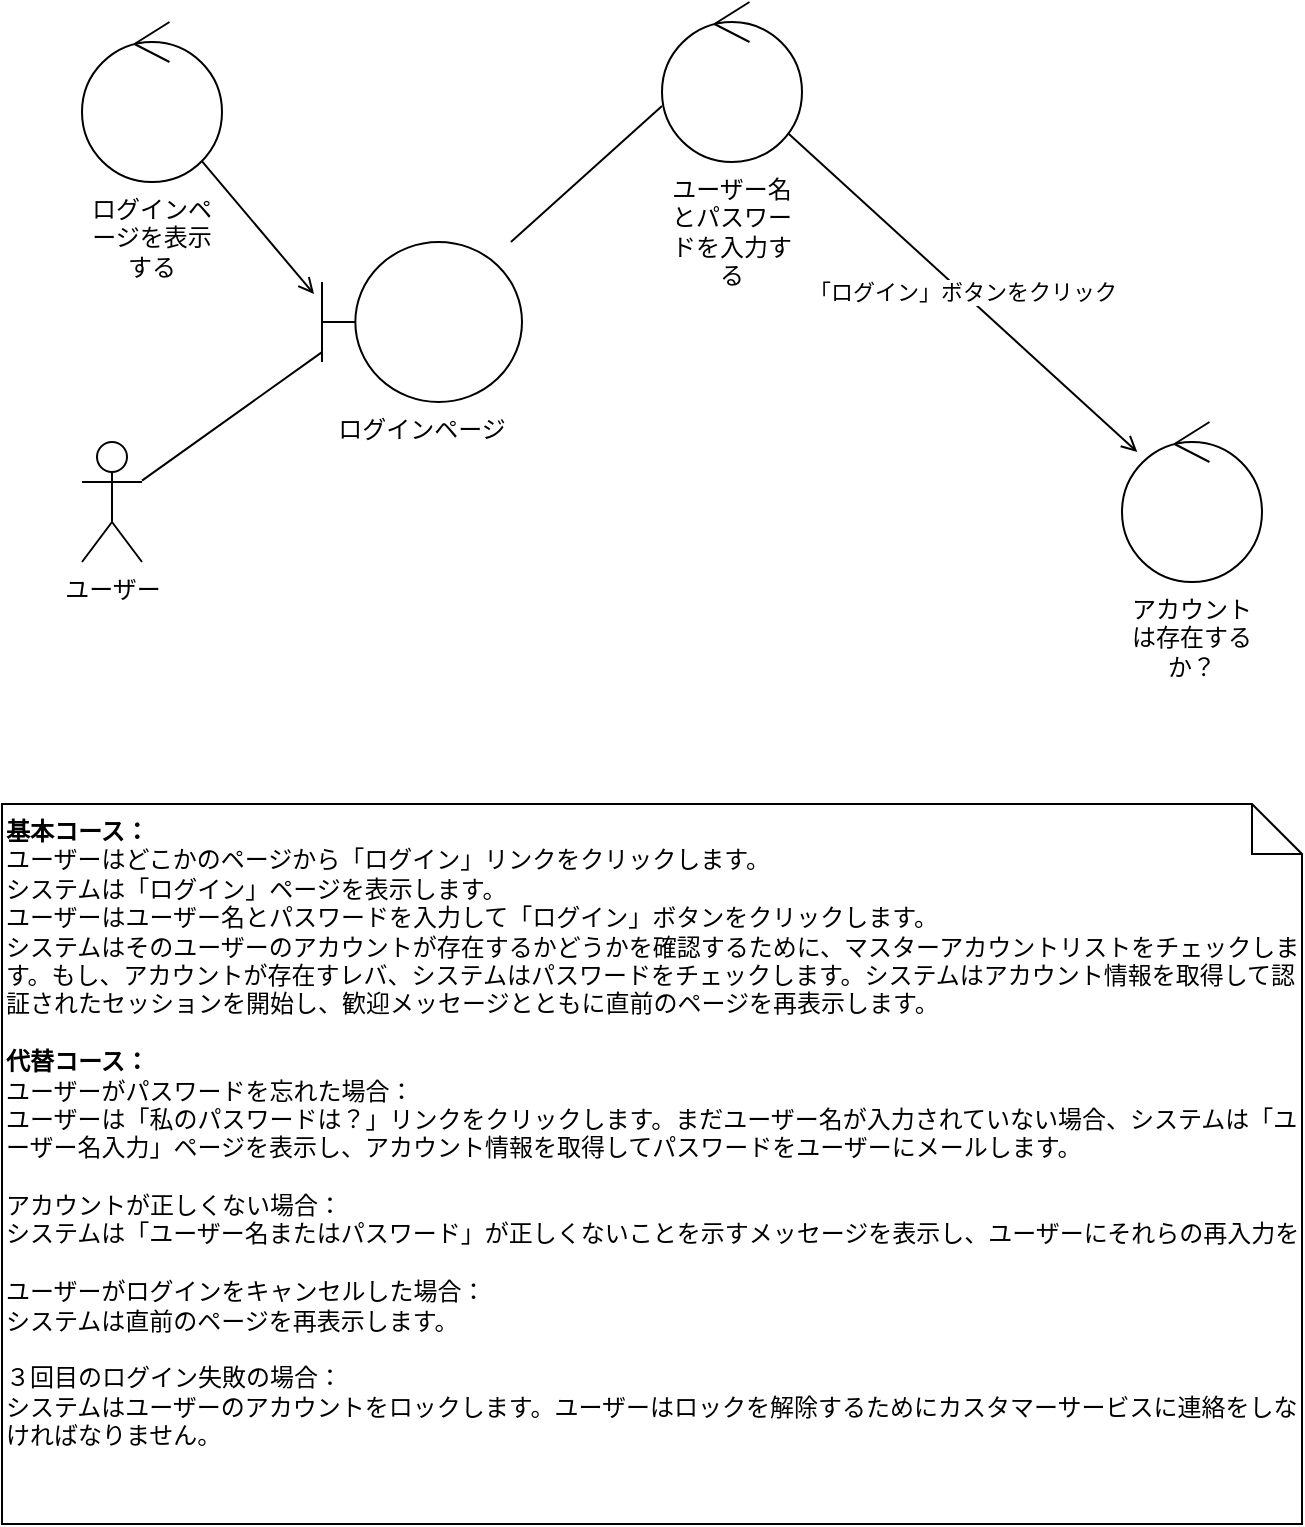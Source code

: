 <mxfile version="16.5.6" type="github">
  <diagram id="TSxa-5qWYG_7hiWKHgxk" name="Page-1">
    <mxGraphModel dx="881" dy="861" grid="1" gridSize="10" guides="1" tooltips="1" connect="1" arrows="1" fold="1" page="1" pageScale="1" pageWidth="827" pageHeight="1169" math="0" shadow="0">
      <root>
        <mxCell id="0" />
        <mxCell id="1" parent="0" />
        <mxCell id="ADlxo3nI8TgN2A9nGeq5-8" style="edgeStyle=none;rounded=0;orthogonalLoop=1;jettySize=auto;html=1;entryX=0;entryY=0.688;entryDx=0;entryDy=0;entryPerimeter=0;endArrow=none;endFill=0;" edge="1" parent="1" source="ADlxo3nI8TgN2A9nGeq5-1" target="ADlxo3nI8TgN2A9nGeq5-2">
          <mxGeometry relative="1" as="geometry" />
        </mxCell>
        <mxCell id="ADlxo3nI8TgN2A9nGeq5-1" value="ユーザー" style="shape=umlActor;verticalLabelPosition=bottom;verticalAlign=top;html=1;" vertex="1" parent="1">
          <mxGeometry x="90" y="300" width="30" height="60" as="geometry" />
        </mxCell>
        <mxCell id="ADlxo3nI8TgN2A9nGeq5-11" style="edgeStyle=none;rounded=0;orthogonalLoop=1;jettySize=auto;html=1;entryX=0;entryY=0.65;entryDx=0;entryDy=0;entryPerimeter=0;endArrow=none;endFill=0;" edge="1" parent="1" source="ADlxo3nI8TgN2A9nGeq5-2" target="ADlxo3nI8TgN2A9nGeq5-5">
          <mxGeometry relative="1" as="geometry" />
        </mxCell>
        <mxCell id="ADlxo3nI8TgN2A9nGeq5-2" value="ログインページ" style="shape=umlBoundary;whiteSpace=wrap;html=1;labelPosition=center;verticalLabelPosition=bottom;align=center;verticalAlign=top;" vertex="1" parent="1">
          <mxGeometry x="210" y="200" width="100" height="80" as="geometry" />
        </mxCell>
        <mxCell id="ADlxo3nI8TgN2A9nGeq5-10" style="edgeStyle=none;rounded=0;orthogonalLoop=1;jettySize=auto;html=1;entryX=-0.04;entryY=0.325;entryDx=0;entryDy=0;entryPerimeter=0;endArrow=open;endFill=0;" edge="1" parent="1" source="ADlxo3nI8TgN2A9nGeq5-3" target="ADlxo3nI8TgN2A9nGeq5-2">
          <mxGeometry relative="1" as="geometry" />
        </mxCell>
        <mxCell id="ADlxo3nI8TgN2A9nGeq5-3" value="ログインページを表示する" style="ellipse;shape=umlControl;whiteSpace=wrap;html=1;labelPosition=center;verticalLabelPosition=bottom;align=center;verticalAlign=top;" vertex="1" parent="1">
          <mxGeometry x="90" y="90" width="70" height="80" as="geometry" />
        </mxCell>
        <mxCell id="ADlxo3nI8TgN2A9nGeq5-12" value="「ログイン」ボタンをクリック" style="edgeStyle=none;rounded=0;orthogonalLoop=1;jettySize=auto;html=1;endArrow=open;endFill=0;" edge="1" parent="1" source="ADlxo3nI8TgN2A9nGeq5-5" target="ADlxo3nI8TgN2A9nGeq5-6">
          <mxGeometry relative="1" as="geometry" />
        </mxCell>
        <mxCell id="ADlxo3nI8TgN2A9nGeq5-5" value="ユーザー名とパスワードを入力する" style="ellipse;shape=umlControl;whiteSpace=wrap;html=1;labelPosition=center;verticalLabelPosition=bottom;align=center;verticalAlign=top;" vertex="1" parent="1">
          <mxGeometry x="380" y="80" width="70" height="80" as="geometry" />
        </mxCell>
        <mxCell id="ADlxo3nI8TgN2A9nGeq5-6" value="アカウントは存在するか？" style="ellipse;shape=umlControl;whiteSpace=wrap;html=1;labelPosition=center;verticalLabelPosition=bottom;align=center;verticalAlign=top;" vertex="1" parent="1">
          <mxGeometry x="610" y="290" width="70" height="80" as="geometry" />
        </mxCell>
        <mxCell id="ADlxo3nI8TgN2A9nGeq5-7" value="&lt;blockquote style=&quot;margin: 0 0 0 40px ; border: none ; padding: 0px&quot;&gt;&lt;/blockquote&gt;&lt;blockquote style=&quot;margin: 0 0 0 40px ; border: none ; padding: 0px&quot;&gt;&lt;/blockquote&gt;&lt;b&gt;基本コース：&lt;/b&gt;&lt;br&gt;ユーザーはどこかのページから「ログイン」リンクをクリックします。&lt;br&gt;システムは「ログイン」ページを表示します。&lt;br&gt;ユーザーはユーザー名とパスワードを入力して「ログイン」ボタンをクリックします。&lt;br&gt;システムはそのユーザーのアカウントが存在するかどうかを確認するために、マスターアカウントリストをチェックします。もし、アカウントが存在すレバ、システムはパスワードをチェックします。システムはアカウント情報を取得して認証されたセッションを開始し、歓迎メッセージとともに直前のページを再表示します。&lt;br&gt;&lt;br&gt;&lt;b&gt;代替コース：&lt;/b&gt;&lt;br&gt;ユーザーがパスワードを忘れた場合：&lt;br&gt;ユーザーは「私のパスワードは？」リンクをクリックします。まだユーザー名が入力されていない場合、システムは「ユーザー名入力」ページを表示し、アカウント情報を取得してパスワードをユーザーにメールします。&lt;br&gt;&lt;br&gt;アカウントが正しくない場合：&lt;br&gt;システムは「ユーザー名またはパスワード」が正しくないことを示すメッセージを表示し、ユーザーにそれらの再入力を&lt;br&gt;&lt;br&gt;ユーザーがログインをキャンセルした場合：&lt;br&gt;システムは直前のページを再表示します。&lt;br&gt;&lt;br&gt;３回目のログイン失敗の場合：&lt;br&gt;システムはユーザーのアカウントをロックします。ユーザーはロックを解除するためにカスタマーサービスに連絡をしなければなりません。" style="shape=note;size=25;whiteSpace=wrap;html=1;align=left;verticalAlign=top;labelPosition=center;verticalLabelPosition=middle;" vertex="1" parent="1">
          <mxGeometry x="50" y="481" width="650" height="360" as="geometry" />
        </mxCell>
      </root>
    </mxGraphModel>
  </diagram>
</mxfile>
